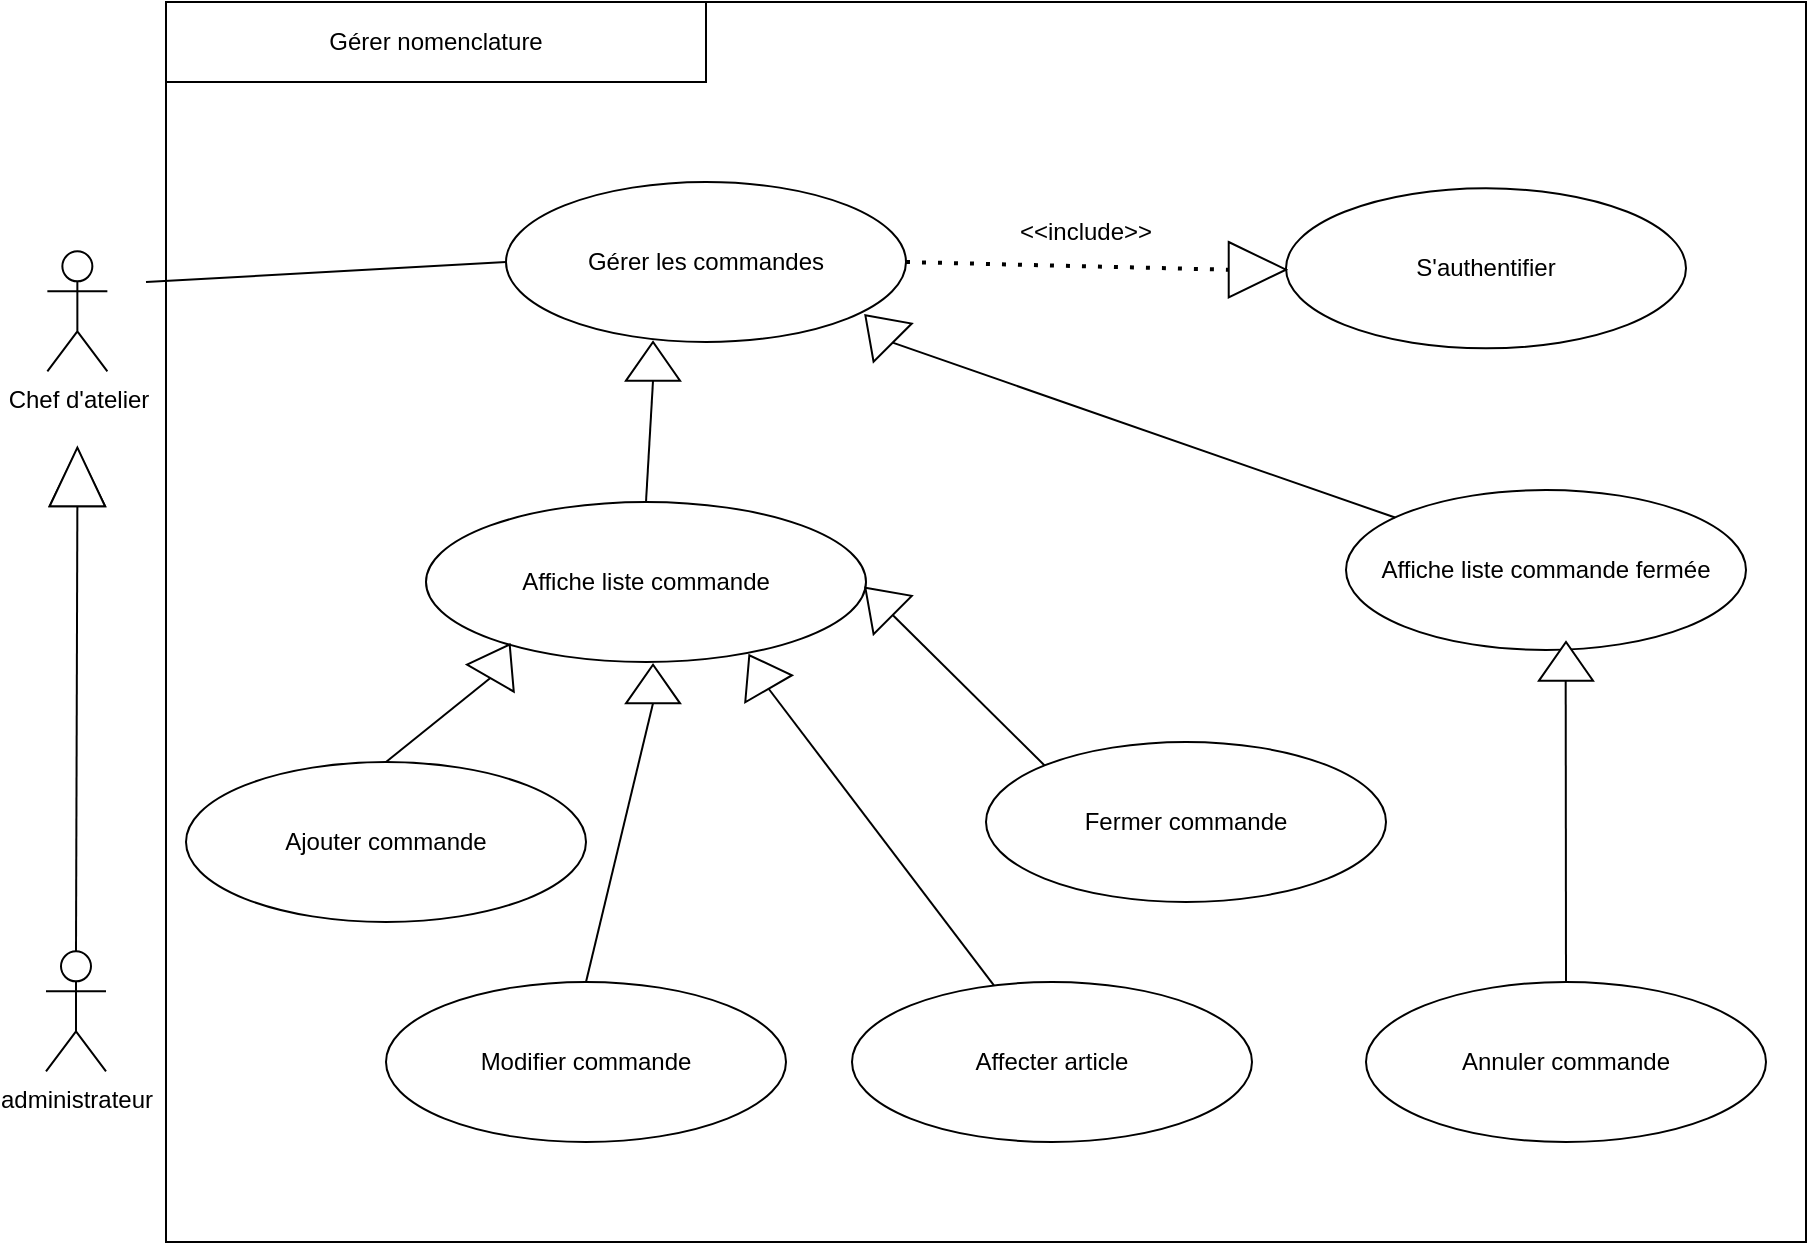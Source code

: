 <mxfile version="21.3.6" type="gitlab">
  <diagram name="Page-1" id="Dhz3QEpo0U_PGYgXKE9V">
    <mxGraphModel dx="2385" dy="745" grid="1" gridSize="10" guides="1" tooltips="1" connect="1" arrows="1" fold="1" page="1" pageScale="1" pageWidth="827" pageHeight="1169" math="0" shadow="0">
      <root>
        <mxCell id="0" />
        <mxCell id="1" parent="0" />
        <mxCell id="gNxEo24BiPIkMwxeU2JK-1" value="" style="rounded=0;whiteSpace=wrap;html=1;" vertex="1" parent="1">
          <mxGeometry x="-370" y="340" width="820" height="620" as="geometry" />
        </mxCell>
        <mxCell id="gNxEo24BiPIkMwxeU2JK-2" value="Chef d&#39;atelier" style="shape=umlActor;verticalLabelPosition=bottom;verticalAlign=top;html=1;outlineConnect=0;" vertex="1" parent="1">
          <mxGeometry x="-429.32" y="464.66" width="30" height="60" as="geometry" />
        </mxCell>
        <mxCell id="gNxEo24BiPIkMwxeU2JK-3" value="administrateur" style="shape=umlActor;verticalLabelPosition=bottom;verticalAlign=top;html=1;outlineConnect=0;" vertex="1" parent="1">
          <mxGeometry x="-430" y="814.66" width="30" height="60" as="geometry" />
        </mxCell>
        <mxCell id="gNxEo24BiPIkMwxeU2JK-4" value="Gérer les commandes" style="ellipse;whiteSpace=wrap;html=1;" vertex="1" parent="1">
          <mxGeometry x="-200" y="430" width="200" height="80" as="geometry" />
        </mxCell>
        <mxCell id="gNxEo24BiPIkMwxeU2JK-5" value="" style="endArrow=none;html=1;rounded=0;entryX=0;entryY=0.5;entryDx=0;entryDy=0;" edge="1" parent="1" target="gNxEo24BiPIkMwxeU2JK-4">
          <mxGeometry width="50" height="50" relative="1" as="geometry">
            <mxPoint x="-380" y="480" as="sourcePoint" />
            <mxPoint x="240" y="770" as="targetPoint" />
          </mxGeometry>
        </mxCell>
        <mxCell id="gNxEo24BiPIkMwxeU2JK-6" value="S&#39;authentifier" style="ellipse;whiteSpace=wrap;html=1;" vertex="1" parent="1">
          <mxGeometry x="190" y="433.17" width="200" height="80" as="geometry" />
        </mxCell>
        <mxCell id="gNxEo24BiPIkMwxeU2JK-7" value="Affiche liste commande" style="ellipse;whiteSpace=wrap;html=1;" vertex="1" parent="1">
          <mxGeometry x="-240" y="590.0" width="220" height="80" as="geometry" />
        </mxCell>
        <mxCell id="gNxEo24BiPIkMwxeU2JK-8" value="" style="triangle;whiteSpace=wrap;html=1;rotation=-90;" vertex="1" parent="1">
          <mxGeometry x="-428.64" y="563.97" width="28.64" height="27.71" as="geometry" />
        </mxCell>
        <mxCell id="gNxEo24BiPIkMwxeU2JK-9" value="" style="endArrow=none;html=1;rounded=0;exitX=0.5;exitY=0;exitDx=0;exitDy=0;exitPerimeter=0;entryX=0;entryY=0.5;entryDx=0;entryDy=0;" edge="1" parent="1" source="gNxEo24BiPIkMwxeU2JK-3" target="gNxEo24BiPIkMwxeU2JK-8">
          <mxGeometry width="50" height="50" relative="1" as="geometry">
            <mxPoint x="-29.32" y="624.66" as="sourcePoint" />
            <mxPoint x="20.68" y="574.66" as="targetPoint" />
          </mxGeometry>
        </mxCell>
        <mxCell id="gNxEo24BiPIkMwxeU2JK-10" value="" style="triangle;whiteSpace=wrap;html=1;rotation=-90;" vertex="1" parent="1">
          <mxGeometry x="-428.98" y="563.63" width="29.32" height="27.71" as="geometry" />
        </mxCell>
        <mxCell id="gNxEo24BiPIkMwxeU2JK-11" value="" style="endArrow=none;html=1;rounded=0;exitX=0.5;exitY=0;exitDx=0;exitDy=0;entryX=0;entryY=0.5;entryDx=0;entryDy=0;" edge="1" parent="1" source="gNxEo24BiPIkMwxeU2JK-7" target="gNxEo24BiPIkMwxeU2JK-22">
          <mxGeometry width="50" height="50" relative="1" as="geometry">
            <mxPoint x="50" y="720" as="sourcePoint" />
            <mxPoint x="-183.378" y="545.51" as="targetPoint" />
          </mxGeometry>
        </mxCell>
        <mxCell id="gNxEo24BiPIkMwxeU2JK-12" value="Ajouter commande" style="ellipse;whiteSpace=wrap;html=1;" vertex="1" parent="1">
          <mxGeometry x="-360" y="720" width="200" height="80" as="geometry" />
        </mxCell>
        <mxCell id="gNxEo24BiPIkMwxeU2JK-13" value="" style="endArrow=none;dashed=1;html=1;dashPattern=1 3;strokeWidth=2;rounded=0;exitX=1;exitY=0.5;exitDx=0;exitDy=0;entryX=0;entryY=0.5;entryDx=0;entryDy=0;" edge="1" parent="1" source="gNxEo24BiPIkMwxeU2JK-4" target="gNxEo24BiPIkMwxeU2JK-14">
          <mxGeometry width="50" height="50" relative="1" as="geometry">
            <mxPoint x="50" y="720" as="sourcePoint" />
            <mxPoint x="100" y="670" as="targetPoint" />
          </mxGeometry>
        </mxCell>
        <mxCell id="gNxEo24BiPIkMwxeU2JK-14" value="" style="triangle;whiteSpace=wrap;html=1;rotation=0;" vertex="1" parent="1">
          <mxGeometry x="161.36" y="460.0" width="28.64" height="27.71" as="geometry" />
        </mxCell>
        <mxCell id="gNxEo24BiPIkMwxeU2JK-15" value="&amp;lt;&amp;lt;include&amp;gt;&amp;gt;" style="text;html=1;strokeColor=none;fillColor=none;align=center;verticalAlign=middle;whiteSpace=wrap;rounded=0;" vertex="1" parent="1">
          <mxGeometry x="70" y="444.66" width="40" height="20" as="geometry" />
        </mxCell>
        <mxCell id="gNxEo24BiPIkMwxeU2JK-16" value="" style="endArrow=none;html=1;rounded=0;entryX=0;entryY=0.5;entryDx=0;entryDy=0;exitX=0.5;exitY=0;exitDx=0;exitDy=0;" edge="1" parent="1" source="gNxEo24BiPIkMwxeU2JK-12" target="gNxEo24BiPIkMwxeU2JK-18">
          <mxGeometry width="50" height="50" relative="1" as="geometry">
            <mxPoint x="30" y="916" as="sourcePoint" />
            <mxPoint x="-26.831" y="720.686" as="targetPoint" />
          </mxGeometry>
        </mxCell>
        <mxCell id="gNxEo24BiPIkMwxeU2JK-17" value="Gérer nomenclature" style="rounded=0;whiteSpace=wrap;html=1;" vertex="1" parent="1">
          <mxGeometry x="-370" y="340" width="270" height="40" as="geometry" />
        </mxCell>
        <mxCell id="gNxEo24BiPIkMwxeU2JK-18" value="" style="triangle;whiteSpace=wrap;html=1;rotation=-150;direction=south;" vertex="1" parent="1">
          <mxGeometry x="-216.49" y="660" width="27.02" height="19.32" as="geometry" />
        </mxCell>
        <mxCell id="gNxEo24BiPIkMwxeU2JK-22" value="" style="triangle;whiteSpace=wrap;html=1;rotation=-180;direction=south;" vertex="1" parent="1">
          <mxGeometry x="-140" y="510.0" width="27.02" height="19.32" as="geometry" />
        </mxCell>
        <mxCell id="gNxEo24BiPIkMwxeU2JK-23" value="Affiche liste commande fermée" style="ellipse;whiteSpace=wrap;html=1;" vertex="1" parent="1">
          <mxGeometry x="220" y="584" width="200" height="80" as="geometry" />
        </mxCell>
        <mxCell id="gNxEo24BiPIkMwxeU2JK-24" value="" style="triangle;whiteSpace=wrap;html=1;rotation=-225;direction=south;" vertex="1" parent="1">
          <mxGeometry x="-27" y="493.85" width="27.02" height="19.32" as="geometry" />
        </mxCell>
        <mxCell id="gNxEo24BiPIkMwxeU2JK-25" value="" style="endArrow=none;html=1;rounded=0;entryX=0;entryY=0.5;entryDx=0;entryDy=0;" edge="1" parent="1" source="gNxEo24BiPIkMwxeU2JK-23" target="gNxEo24BiPIkMwxeU2JK-24">
          <mxGeometry width="50" height="50" relative="1" as="geometry">
            <mxPoint x="-31" y="612" as="sourcePoint" />
            <mxPoint x="-106" y="530" as="targetPoint" />
          </mxGeometry>
        </mxCell>
        <mxCell id="gNxEo24BiPIkMwxeU2JK-26" value="Fermer commande" style="ellipse;whiteSpace=wrap;html=1;" vertex="1" parent="1">
          <mxGeometry x="40.0" y="710.0" width="200" height="80" as="geometry" />
        </mxCell>
        <mxCell id="gNxEo24BiPIkMwxeU2JK-27" value="" style="triangle;whiteSpace=wrap;html=1;rotation=-225;direction=south;" vertex="1" parent="1">
          <mxGeometry x="-27" y="630" width="27.02" height="19.32" as="geometry" />
        </mxCell>
        <mxCell id="gNxEo24BiPIkMwxeU2JK-28" value="" style="endArrow=none;html=1;rounded=0;entryX=0;entryY=0.5;entryDx=0;entryDy=0;exitX=0;exitY=0;exitDx=0;exitDy=0;" edge="1" parent="1" source="gNxEo24BiPIkMwxeU2JK-26" target="gNxEo24BiPIkMwxeU2JK-27">
          <mxGeometry width="50" height="50" relative="1" as="geometry">
            <mxPoint x="-31" y="612" as="sourcePoint" />
            <mxPoint x="-106" y="530" as="targetPoint" />
          </mxGeometry>
        </mxCell>
        <mxCell id="gNxEo24BiPIkMwxeU2JK-29" value="Modifier commande" style="ellipse;whiteSpace=wrap;html=1;" vertex="1" parent="1">
          <mxGeometry x="-260" y="830" width="200" height="80" as="geometry" />
        </mxCell>
        <mxCell id="gNxEo24BiPIkMwxeU2JK-34" value="Annuler commande" style="ellipse;whiteSpace=wrap;html=1;" vertex="1" parent="1">
          <mxGeometry x="230" y="830.0" width="200" height="80" as="geometry" />
        </mxCell>
        <mxCell id="gNxEo24BiPIkMwxeU2JK-35" value="" style="endArrow=none;html=1;rounded=0;exitX=0.5;exitY=0;exitDx=0;exitDy=0;entryX=0.515;entryY=0.494;entryDx=0;entryDy=0;entryPerimeter=0;" edge="1" parent="1" source="gNxEo24BiPIkMwxeU2JK-34" target="gNxEo24BiPIkMwxeU2JK-36">
          <mxGeometry width="50" height="50" relative="1" as="geometry">
            <mxPoint x="-176" y="600" as="sourcePoint" />
            <mxPoint x="-176" y="550" as="targetPoint" />
          </mxGeometry>
        </mxCell>
        <mxCell id="gNxEo24BiPIkMwxeU2JK-36" value="" style="triangle;whiteSpace=wrap;html=1;rotation=-180;direction=south;" vertex="1" parent="1">
          <mxGeometry x="316.49" y="660" width="27.02" height="19.32" as="geometry" />
        </mxCell>
        <mxCell id="gNxEo24BiPIkMwxeU2JK-41" value="" style="endArrow=none;html=1;rounded=0;exitX=0.5;exitY=0;exitDx=0;exitDy=0;entryX=0;entryY=0.5;entryDx=0;entryDy=0;" edge="1" parent="1" source="gNxEo24BiPIkMwxeU2JK-29" target="gNxEo24BiPIkMwxeU2JK-42">
          <mxGeometry width="50" height="50" relative="1" as="geometry">
            <mxPoint x="30" y="745" as="sourcePoint" />
            <mxPoint x="-40" y="686" as="targetPoint" />
          </mxGeometry>
        </mxCell>
        <mxCell id="gNxEo24BiPIkMwxeU2JK-42" value="" style="triangle;whiteSpace=wrap;html=1;rotation=-180;direction=south;" vertex="1" parent="1">
          <mxGeometry x="-140" y="671.34" width="27.02" height="19.32" as="geometry" />
        </mxCell>
        <mxCell id="gNxEo24BiPIkMwxeU2JK-45" value="Affecter article" style="ellipse;whiteSpace=wrap;html=1;" vertex="1" parent="1">
          <mxGeometry x="-27.0" y="830.0" width="200" height="80" as="geometry" />
        </mxCell>
        <mxCell id="gNxEo24BiPIkMwxeU2JK-46" value="" style="endArrow=none;html=1;rounded=0;entryX=0;entryY=0.5;entryDx=0;entryDy=0;" edge="1" parent="1" source="gNxEo24BiPIkMwxeU2JK-45" target="gNxEo24BiPIkMwxeU2JK-47">
          <mxGeometry width="50" height="50" relative="1" as="geometry">
            <mxPoint x="-150" y="840" as="sourcePoint" />
            <mxPoint x="-116" y="701" as="targetPoint" />
          </mxGeometry>
        </mxCell>
        <mxCell id="gNxEo24BiPIkMwxeU2JK-47" value="" style="triangle;whiteSpace=wrap;html=1;rotation=-210;direction=south;" vertex="1" parent="1">
          <mxGeometry x="-87.02" y="665.34" width="27.02" height="19.32" as="geometry" />
        </mxCell>
      </root>
    </mxGraphModel>
  </diagram>
</mxfile>
